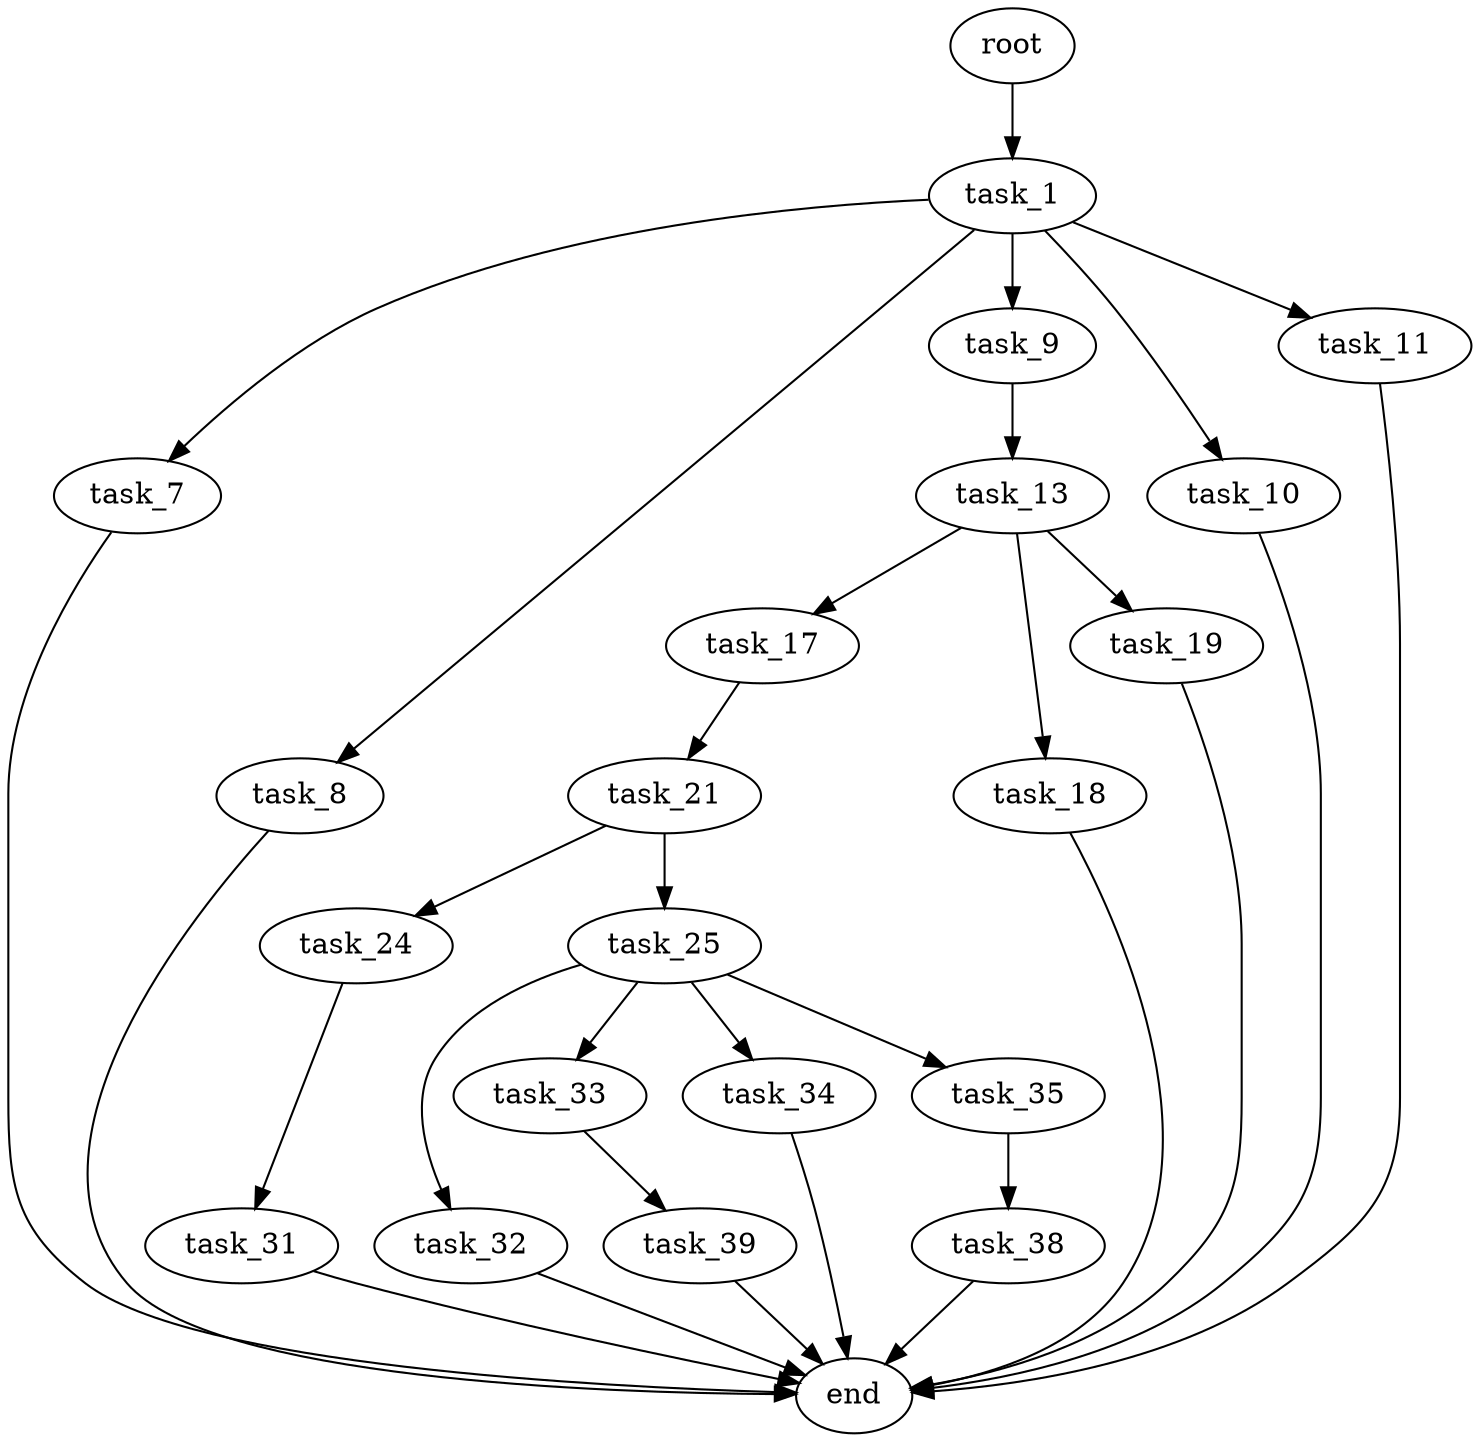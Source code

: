 digraph G {
  root [size="0.000000"];
  task_1 [size="514847004918.000000"];
  task_7 [size="368293445632.000000"];
  task_8 [size="26357416756.000000"];
  task_9 [size="173025584196.000000"];
  task_10 [size="782757789696.000000"];
  task_11 [size="476569641008.000000"];
  end [size="0.000000"];
  task_13 [size="206010092849.000000"];
  task_17 [size="1627993596.000000"];
  task_18 [size="8782135952.000000"];
  task_19 [size="782757789696.000000"];
  task_21 [size="7934841131.000000"];
  task_24 [size="782757789696.000000"];
  task_25 [size="8589934592.000000"];
  task_31 [size="16772015344.000000"];
  task_32 [size="1073741824000.000000"];
  task_33 [size="13188492996.000000"];
  task_34 [size="549755813888.000000"];
  task_35 [size="13244382393.000000"];
  task_39 [size="1073741824000.000000"];
  task_38 [size="1937942752.000000"];

  root -> task_1 [size="1.000000"];
  task_1 -> task_7 [size="838860800.000000"];
  task_1 -> task_8 [size="838860800.000000"];
  task_1 -> task_9 [size="838860800.000000"];
  task_1 -> task_10 [size="838860800.000000"];
  task_1 -> task_11 [size="838860800.000000"];
  task_7 -> end [size="1.000000"];
  task_8 -> end [size="1.000000"];
  task_9 -> task_13 [size="134217728.000000"];
  task_10 -> end [size="1.000000"];
  task_11 -> end [size="1.000000"];
  task_13 -> task_17 [size="209715200.000000"];
  task_13 -> task_18 [size="209715200.000000"];
  task_13 -> task_19 [size="209715200.000000"];
  task_17 -> task_21 [size="134217728.000000"];
  task_18 -> end [size="1.000000"];
  task_19 -> end [size="1.000000"];
  task_21 -> task_24 [size="209715200.000000"];
  task_21 -> task_25 [size="209715200.000000"];
  task_24 -> task_31 [size="679477248.000000"];
  task_25 -> task_32 [size="33554432.000000"];
  task_25 -> task_33 [size="33554432.000000"];
  task_25 -> task_34 [size="33554432.000000"];
  task_25 -> task_35 [size="33554432.000000"];
  task_31 -> end [size="1.000000"];
  task_32 -> end [size="1.000000"];
  task_33 -> task_39 [size="301989888.000000"];
  task_34 -> end [size="1.000000"];
  task_35 -> task_38 [size="209715200.000000"];
  task_39 -> end [size="1.000000"];
  task_38 -> end [size="1.000000"];
}
